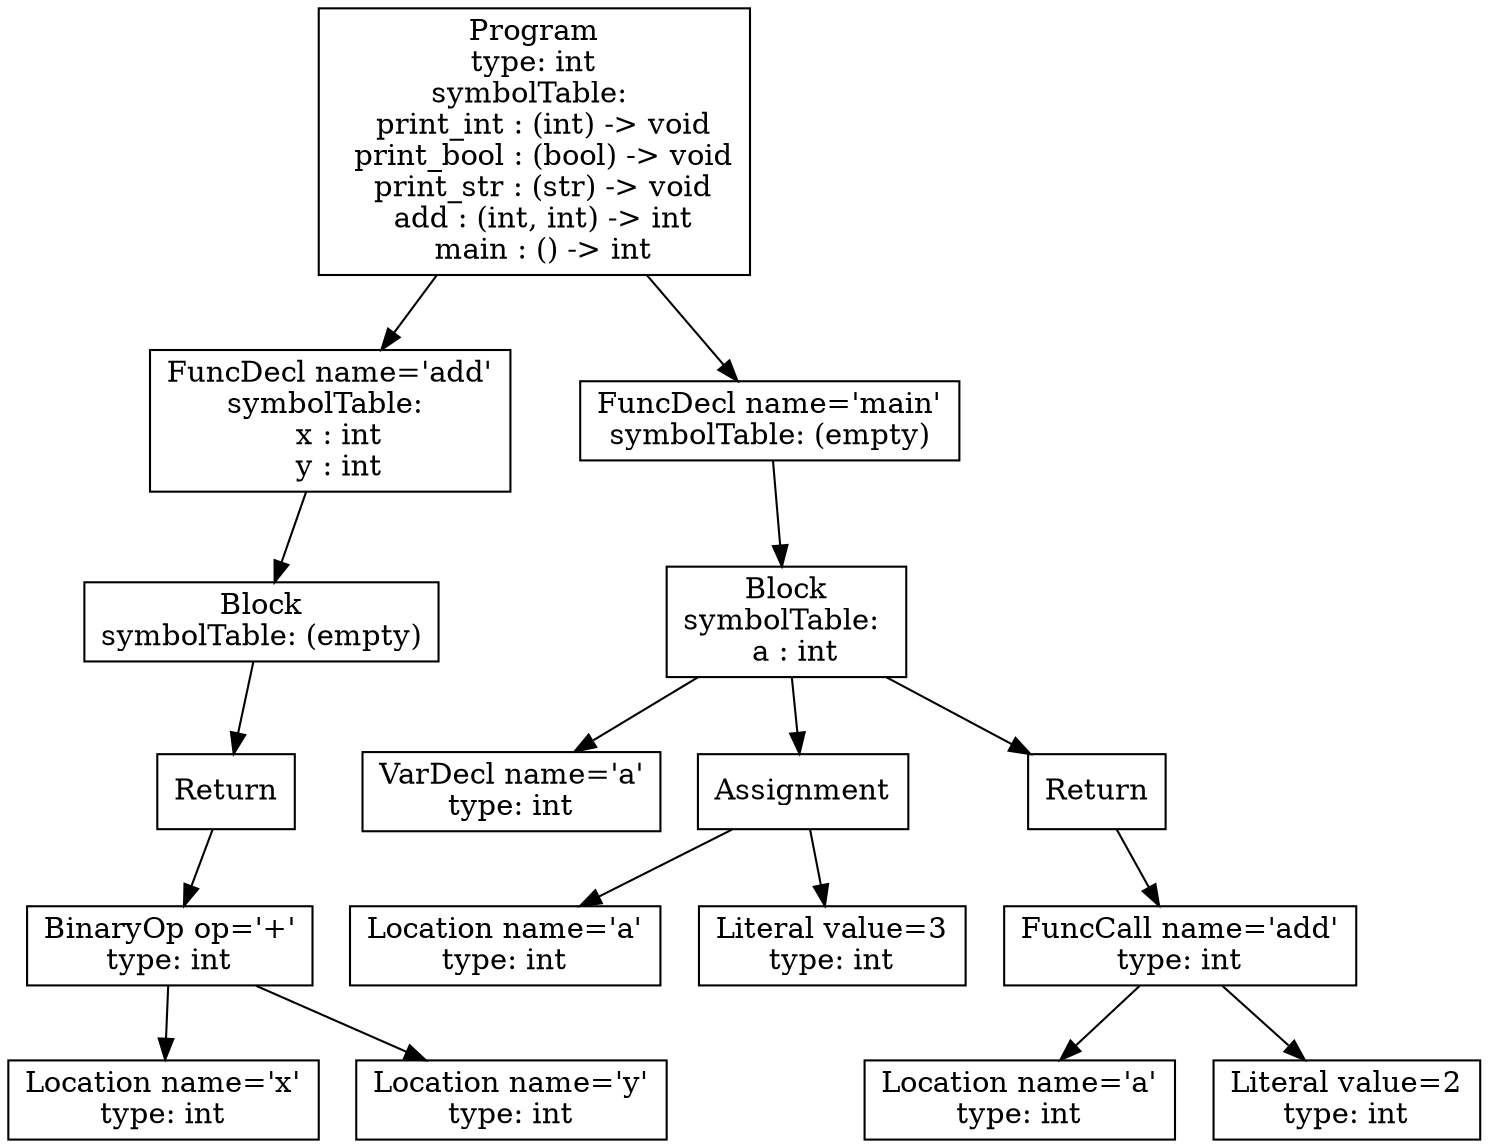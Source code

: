 digraph AST {
5 [shape=box, label="Location name='x'\ntype: int"];
6 [shape=box, label="Location name='y'\ntype: int"];
4 [shape=box, label="BinaryOp op='+'\ntype: int"];
4 -> 5;
4 -> 6;
3 [shape=box, label="Return"];
3 -> 4;
2 [shape=box, label="Block\nsymbolTable: (empty)"];
2 -> 3;
1 [shape=box, label="FuncDecl name='add'\nsymbolTable: \n  x : int\n  y : int"];
1 -> 2;
9 [shape=box, label="VarDecl name='a'\ntype: int"];
11 [shape=box, label="Location name='a'\ntype: int"];
12 [shape=box, label="Literal value=3\ntype: int"];
10 [shape=box, label="Assignment"];
10 -> 11;
10 -> 12;
15 [shape=box, label="Location name='a'\ntype: int"];
16 [shape=box, label="Literal value=2\ntype: int"];
14 [shape=box, label="FuncCall name='add'\ntype: int"];
14 -> 15;
14 -> 16;
13 [shape=box, label="Return"];
13 -> 14;
8 [shape=box, label="Block\nsymbolTable: \n  a : int"];
8 -> 9;
8 -> 10;
8 -> 13;
7 [shape=box, label="FuncDecl name='main'\nsymbolTable: (empty)"];
7 -> 8;
0 [shape=box, label="Program\ntype: int\nsymbolTable: \n  print_int : (int) -> void\n  print_bool : (bool) -> void\n  print_str : (str) -> void\n  add : (int, int) -> int\n  main : () -> int"];
0 -> 1;
0 -> 7;
}
